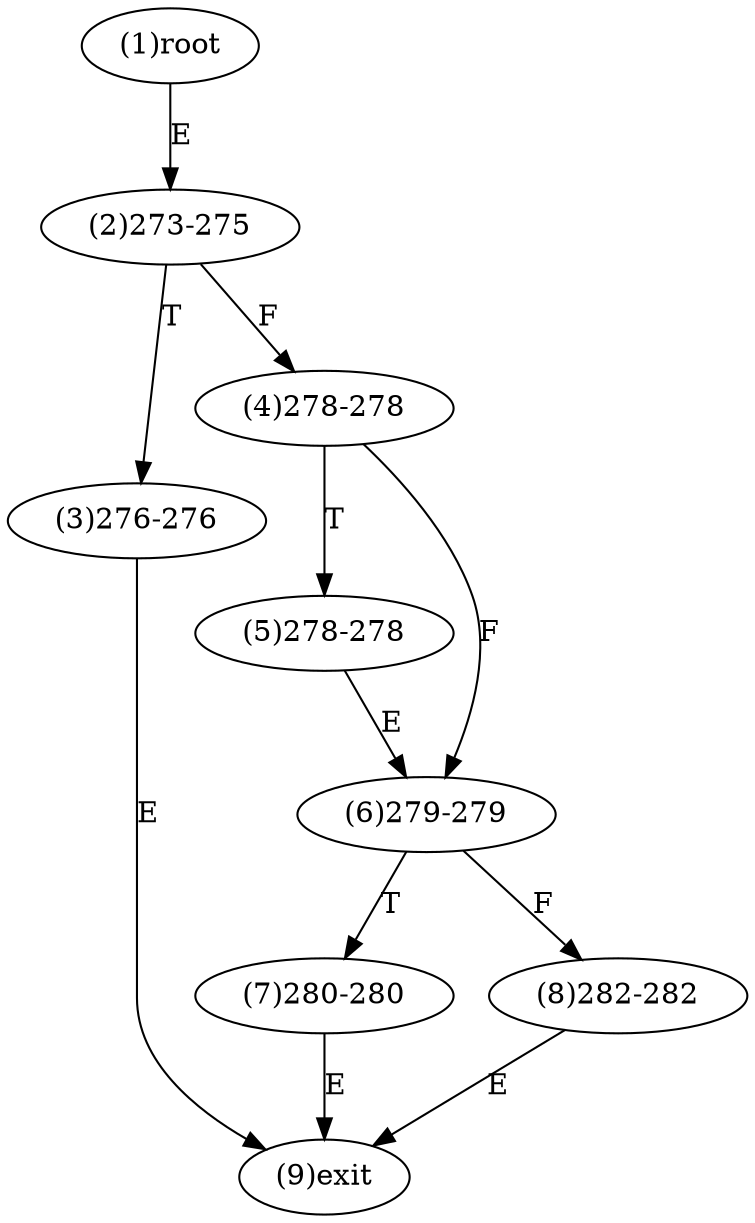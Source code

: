 digraph "" { 
1[ label="(1)root"];
2[ label="(2)273-275"];
3[ label="(3)276-276"];
4[ label="(4)278-278"];
5[ label="(5)278-278"];
6[ label="(6)279-279"];
7[ label="(7)280-280"];
8[ label="(8)282-282"];
9[ label="(9)exit"];
1->2[ label="E"];
2->4[ label="F"];
2->3[ label="T"];
3->9[ label="E"];
4->6[ label="F"];
4->5[ label="T"];
5->6[ label="E"];
6->8[ label="F"];
6->7[ label="T"];
7->9[ label="E"];
8->9[ label="E"];
}